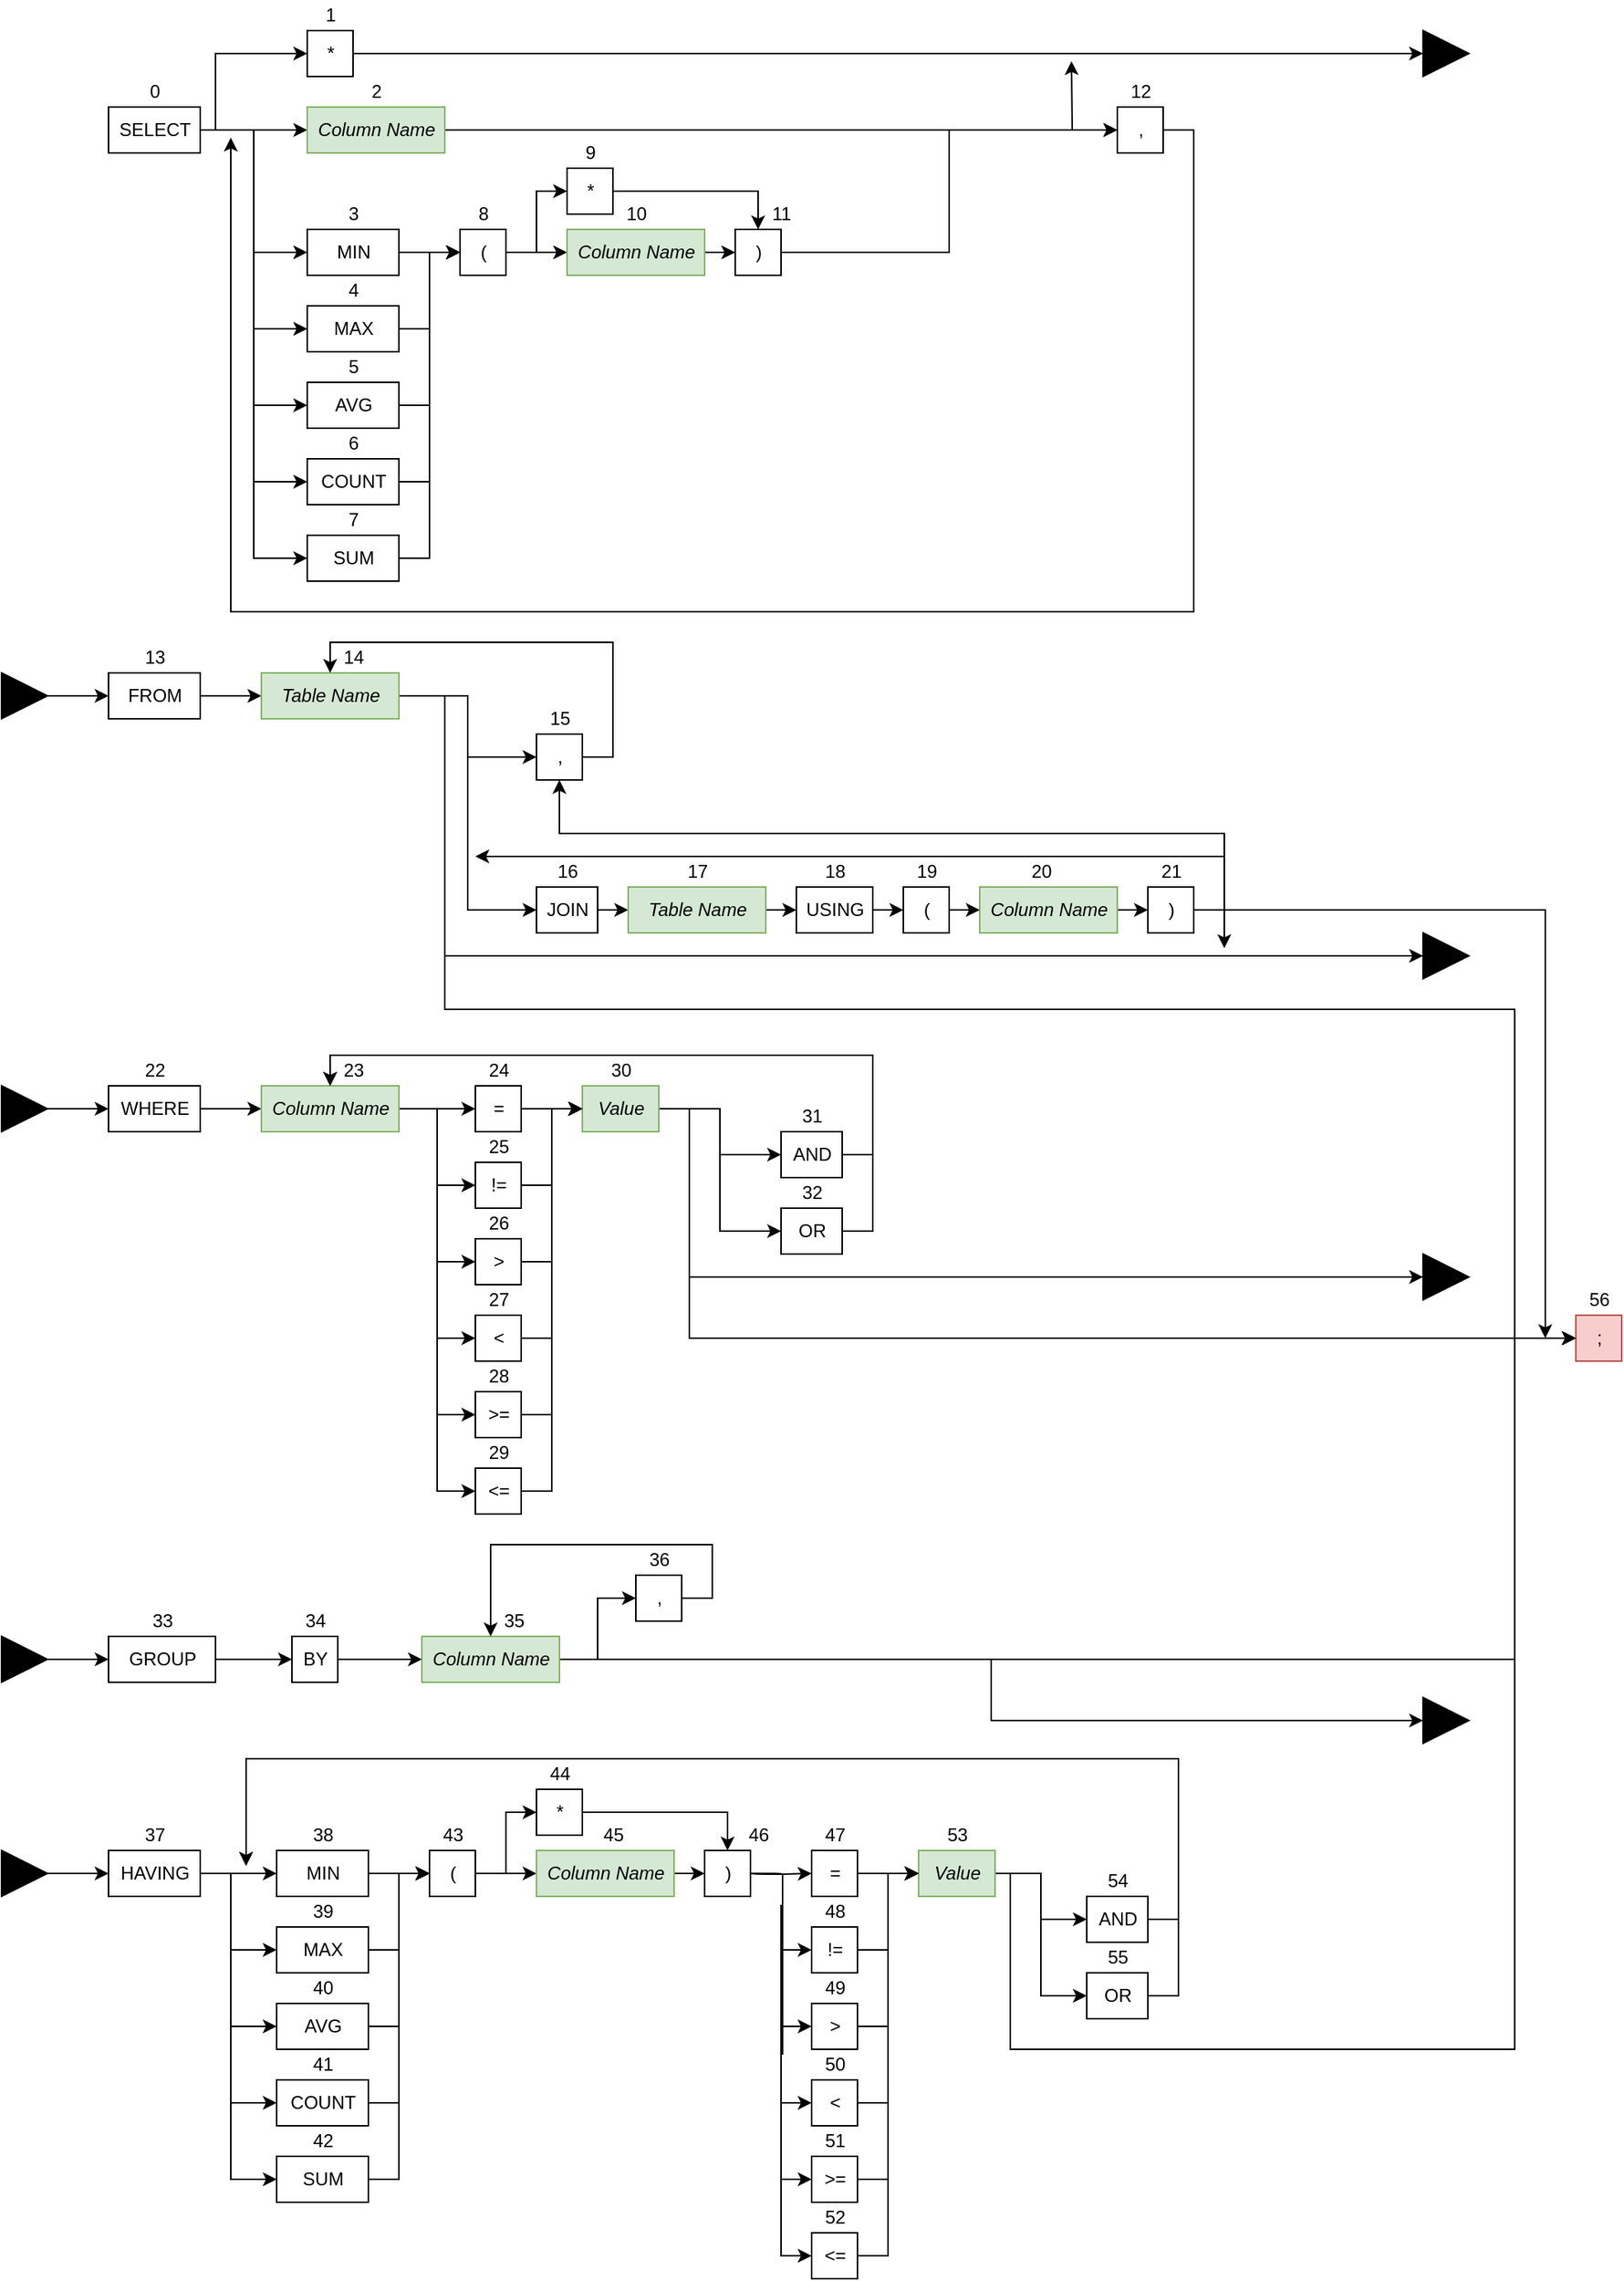 <mxfile version="13.5.1" type="device"><diagram id="hOX1sc8E9hgY-QJhAioe" name="Page-1"><mxGraphModel dx="1422" dy="804" grid="1" gridSize="10" guides="1" tooltips="1" connect="1" arrows="1" fold="1" page="1" pageScale="1" pageWidth="850" pageHeight="1100" math="0" shadow="0"><root><mxCell id="0"/><mxCell id="1" parent="0"/><mxCell id="JIPaXkm0s1hUizD31UQX-4" style="edgeStyle=orthogonalEdgeStyle;rounded=0;orthogonalLoop=1;jettySize=auto;html=1;exitX=1;exitY=0.5;exitDx=0;exitDy=0;entryX=0;entryY=0.5;entryDx=0;entryDy=0;" parent="1" source="FlV3ohwROZGaV1el_2HL-5" target="JIPaXkm0s1hUizD31UQX-1" edge="1"><mxGeometry relative="1" as="geometry"><Array as="points"><mxPoint x="150" y="95"/><mxPoint x="150" y="45"/></Array></mxGeometry></mxCell><mxCell id="JIPaXkm0s1hUizD31UQX-5" style="edgeStyle=orthogonalEdgeStyle;rounded=0;orthogonalLoop=1;jettySize=auto;html=1;exitX=1;exitY=0.5;exitDx=0;exitDy=0;entryX=0;entryY=0.5;entryDx=0;entryDy=0;" parent="1" source="FlV3ohwROZGaV1el_2HL-5" target="JIPaXkm0s1hUizD31UQX-3" edge="1"><mxGeometry relative="1" as="geometry"/></mxCell><mxCell id="JIPaXkm0s1hUizD31UQX-263" style="edgeStyle=orthogonalEdgeStyle;rounded=0;orthogonalLoop=1;jettySize=auto;html=1;exitX=1;exitY=0.5;exitDx=0;exitDy=0;entryX=0;entryY=0.5;entryDx=0;entryDy=0;" parent="1" source="FlV3ohwROZGaV1el_2HL-5" target="JIPaXkm0s1hUizD31UQX-7" edge="1"><mxGeometry relative="1" as="geometry"><Array as="points"><mxPoint x="175" y="95"/><mxPoint x="175" y="175"/></Array></mxGeometry></mxCell><mxCell id="JIPaXkm0s1hUizD31UQX-264" style="edgeStyle=orthogonalEdgeStyle;rounded=0;orthogonalLoop=1;jettySize=auto;html=1;exitX=1;exitY=0.5;exitDx=0;exitDy=0;entryX=0;entryY=0.5;entryDx=0;entryDy=0;" parent="1" source="FlV3ohwROZGaV1el_2HL-5" target="JIPaXkm0s1hUizD31UQX-8" edge="1"><mxGeometry relative="1" as="geometry"/></mxCell><mxCell id="JIPaXkm0s1hUizD31UQX-265" style="edgeStyle=orthogonalEdgeStyle;rounded=0;orthogonalLoop=1;jettySize=auto;html=1;exitX=1;exitY=0.5;exitDx=0;exitDy=0;entryX=0;entryY=0.5;entryDx=0;entryDy=0;" parent="1" source="FlV3ohwROZGaV1el_2HL-5" target="JIPaXkm0s1hUizD31UQX-9" edge="1"><mxGeometry relative="1" as="geometry"/></mxCell><mxCell id="JIPaXkm0s1hUizD31UQX-266" style="edgeStyle=orthogonalEdgeStyle;rounded=0;orthogonalLoop=1;jettySize=auto;html=1;exitX=1;exitY=0.5;exitDx=0;exitDy=0;entryX=0;entryY=0.5;entryDx=0;entryDy=0;" parent="1" source="FlV3ohwROZGaV1el_2HL-5" target="JIPaXkm0s1hUizD31UQX-10" edge="1"><mxGeometry relative="1" as="geometry"/></mxCell><mxCell id="JIPaXkm0s1hUizD31UQX-267" style="edgeStyle=orthogonalEdgeStyle;rounded=0;orthogonalLoop=1;jettySize=auto;html=1;exitX=1;exitY=0.5;exitDx=0;exitDy=0;entryX=0;entryY=0.5;entryDx=0;entryDy=0;" parent="1" source="FlV3ohwROZGaV1el_2HL-5" target="JIPaXkm0s1hUizD31UQX-11" edge="1"><mxGeometry relative="1" as="geometry"/></mxCell><mxCell id="FlV3ohwROZGaV1el_2HL-5" value="SELECT" style="html=1;" parent="1" vertex="1"><mxGeometry x="80" y="80" width="60" height="30" as="geometry"/></mxCell><mxCell id="JIPaXkm0s1hUizD31UQX-75" style="edgeStyle=orthogonalEdgeStyle;rounded=0;orthogonalLoop=1;jettySize=auto;html=1;exitX=1;exitY=0.5;exitDx=0;exitDy=0;entryX=0;entryY=0.5;entryDx=0;entryDy=0;" parent="1" source="FlV3ohwROZGaV1el_2HL-6" target="JIPaXkm0s1hUizD31UQX-56" edge="1"><mxGeometry relative="1" as="geometry"/></mxCell><mxCell id="FlV3ohwROZGaV1el_2HL-6" value="FROM" style="html=1;" parent="1" vertex="1"><mxGeometry x="80" y="450" width="60" height="30" as="geometry"/></mxCell><mxCell id="JIPaXkm0s1hUizD31UQX-124" style="edgeStyle=orthogonalEdgeStyle;rounded=0;orthogonalLoop=1;jettySize=auto;html=1;exitX=1;exitY=0.5;exitDx=0;exitDy=0;entryX=0;entryY=0.5;entryDx=0;entryDy=0;" parent="1" source="BFjcN4ViVCUGi0R5KFwr-1" target="JIPaXkm0s1hUizD31UQX-118" edge="1"><mxGeometry relative="1" as="geometry"/></mxCell><mxCell id="BFjcN4ViVCUGi0R5KFwr-1" value="WHERE" style="html=1;" parent="1" vertex="1"><mxGeometry x="80" y="720" width="60" height="30" as="geometry"/></mxCell><mxCell id="JIPaXkm0s1hUizD31UQX-86" style="edgeStyle=orthogonalEdgeStyle;rounded=0;orthogonalLoop=1;jettySize=auto;html=1;exitX=1;exitY=0.5;exitDx=0;exitDy=0;entryX=0;entryY=0.5;entryDx=0;entryDy=0;" parent="1" source="BFjcN4ViVCUGi0R5KFwr-2" target="zqS9E7TUG9r2TnFKANNE-1" edge="1"><mxGeometry relative="1" as="geometry"/></mxCell><mxCell id="BFjcN4ViVCUGi0R5KFwr-2" value="GROUP" style="html=1;" parent="1" vertex="1"><mxGeometry x="80" y="1080" width="70" height="30" as="geometry"/></mxCell><mxCell id="JIPaXkm0s1hUizD31UQX-117" style="edgeStyle=orthogonalEdgeStyle;rounded=0;orthogonalLoop=1;jettySize=auto;html=1;exitX=1;exitY=0.5;exitDx=0;exitDy=0;entryX=0;entryY=0.5;entryDx=0;entryDy=0;" parent="1" source="BFjcN4ViVCUGi0R5KFwr-3" target="JIPaXkm0s1hUizD31UQX-100" edge="1"><mxGeometry relative="1" as="geometry"><mxPoint x="190" y="1235" as="targetPoint"/></mxGeometry></mxCell><mxCell id="JIPaXkm0s1hUizD31UQX-268" style="edgeStyle=orthogonalEdgeStyle;rounded=0;orthogonalLoop=1;jettySize=auto;html=1;exitX=1;exitY=0.5;exitDx=0;exitDy=0;entryX=0;entryY=0.5;entryDx=0;entryDy=0;" parent="1" source="BFjcN4ViVCUGi0R5KFwr-3" target="JIPaXkm0s1hUizD31UQX-102" edge="1"><mxGeometry relative="1" as="geometry"><Array as="points"><mxPoint x="160" y="1235"/><mxPoint x="160" y="1285"/></Array></mxGeometry></mxCell><mxCell id="JIPaXkm0s1hUizD31UQX-269" style="edgeStyle=orthogonalEdgeStyle;rounded=0;orthogonalLoop=1;jettySize=auto;html=1;exitX=1;exitY=0.5;exitDx=0;exitDy=0;entryX=0;entryY=0.5;entryDx=0;entryDy=0;" parent="1" source="BFjcN4ViVCUGi0R5KFwr-3" target="JIPaXkm0s1hUizD31UQX-104" edge="1"><mxGeometry relative="1" as="geometry"><Array as="points"><mxPoint x="160" y="1235"/><mxPoint x="160" y="1335"/></Array></mxGeometry></mxCell><mxCell id="JIPaXkm0s1hUizD31UQX-270" style="edgeStyle=orthogonalEdgeStyle;rounded=0;orthogonalLoop=1;jettySize=auto;html=1;exitX=1;exitY=0.5;exitDx=0;exitDy=0;entryX=0;entryY=0.5;entryDx=0;entryDy=0;" parent="1" source="BFjcN4ViVCUGi0R5KFwr-3" target="JIPaXkm0s1hUizD31UQX-106" edge="1"><mxGeometry relative="1" as="geometry"><Array as="points"><mxPoint x="160" y="1235"/><mxPoint x="160" y="1385"/></Array></mxGeometry></mxCell><mxCell id="JIPaXkm0s1hUizD31UQX-271" style="edgeStyle=orthogonalEdgeStyle;rounded=0;orthogonalLoop=1;jettySize=auto;html=1;exitX=1;exitY=0.5;exitDx=0;exitDy=0;entryX=0;entryY=0.5;entryDx=0;entryDy=0;" parent="1" source="BFjcN4ViVCUGi0R5KFwr-3" target="JIPaXkm0s1hUizD31UQX-108" edge="1"><mxGeometry relative="1" as="geometry"><Array as="points"><mxPoint x="160" y="1235"/><mxPoint x="160" y="1435"/></Array></mxGeometry></mxCell><mxCell id="BFjcN4ViVCUGi0R5KFwr-3" value="HAVING" style="html=1;" parent="1" vertex="1"><mxGeometry x="80" y="1220" width="60" height="30" as="geometry"/></mxCell><mxCell id="JIPaXkm0s1hUizD31UQX-1" value="*" style="html=1;" parent="1" vertex="1"><mxGeometry x="210" y="30" width="30" height="30" as="geometry"/></mxCell><mxCell id="JIPaXkm0s1hUizD31UQX-49" style="edgeStyle=orthogonalEdgeStyle;rounded=0;orthogonalLoop=1;jettySize=auto;html=1;exitX=1;exitY=0.5;exitDx=0;exitDy=0;entryX=0;entryY=0.5;entryDx=0;entryDy=0;" parent="1" source="JIPaXkm0s1hUizD31UQX-3" target="JIPaXkm0s1hUizD31UQX-45" edge="1"><mxGeometry relative="1" as="geometry"/></mxCell><mxCell id="JIPaXkm0s1hUizD31UQX-53" style="edgeStyle=orthogonalEdgeStyle;rounded=0;orthogonalLoop=1;jettySize=auto;html=1;exitX=1;exitY=0.5;exitDx=0;exitDy=0;" parent="1" source="JIPaXkm0s1hUizD31UQX-3" edge="1"><mxGeometry relative="1" as="geometry"><mxPoint x="710" y="50" as="targetPoint"/></mxGeometry></mxCell><mxCell id="JIPaXkm0s1hUizD31UQX-3" value="&lt;i&gt;Column Name&lt;/i&gt;" style="html=1;fillColor=#d5e8d4;strokeColor=#82b366;" parent="1" vertex="1"><mxGeometry x="210" y="80" width="90" height="30" as="geometry"/></mxCell><mxCell id="JIPaXkm0s1hUizD31UQX-32" style="edgeStyle=orthogonalEdgeStyle;rounded=0;orthogonalLoop=1;jettySize=auto;html=1;exitX=1;exitY=0.5;exitDx=0;exitDy=0;entryX=0;entryY=0.5;entryDx=0;entryDy=0;" parent="1" source="JIPaXkm0s1hUizD31UQX-7" target="JIPaXkm0s1hUizD31UQX-29" edge="1"><mxGeometry relative="1" as="geometry"/></mxCell><mxCell id="JIPaXkm0s1hUizD31UQX-7" value="MIN" style="html=1;" parent="1" vertex="1"><mxGeometry x="210" y="160" width="60" height="30" as="geometry"/></mxCell><mxCell id="JIPaXkm0s1hUizD31UQX-34" style="edgeStyle=orthogonalEdgeStyle;rounded=0;orthogonalLoop=1;jettySize=auto;html=1;exitX=1;exitY=0.5;exitDx=0;exitDy=0;entryX=0;entryY=0.5;entryDx=0;entryDy=0;" parent="1" source="JIPaXkm0s1hUizD31UQX-8" target="JIPaXkm0s1hUizD31UQX-29" edge="1"><mxGeometry relative="1" as="geometry"/></mxCell><mxCell id="JIPaXkm0s1hUizD31UQX-8" value="MAX" style="html=1;" parent="1" vertex="1"><mxGeometry x="210" y="210" width="60" height="30" as="geometry"/></mxCell><mxCell id="JIPaXkm0s1hUizD31UQX-35" style="edgeStyle=orthogonalEdgeStyle;rounded=0;orthogonalLoop=1;jettySize=auto;html=1;exitX=1;exitY=0.5;exitDx=0;exitDy=0;entryX=0;entryY=0.5;entryDx=0;entryDy=0;" parent="1" source="JIPaXkm0s1hUizD31UQX-9" target="JIPaXkm0s1hUizD31UQX-29" edge="1"><mxGeometry relative="1" as="geometry"/></mxCell><mxCell id="JIPaXkm0s1hUizD31UQX-9" value="AVG" style="html=1;" parent="1" vertex="1"><mxGeometry x="210" y="260" width="60" height="30" as="geometry"/></mxCell><mxCell id="JIPaXkm0s1hUizD31UQX-36" style="edgeStyle=orthogonalEdgeStyle;rounded=0;orthogonalLoop=1;jettySize=auto;html=1;exitX=1;exitY=0.5;exitDx=0;exitDy=0;entryX=0;entryY=0.5;entryDx=0;entryDy=0;" parent="1" source="JIPaXkm0s1hUizD31UQX-10" target="JIPaXkm0s1hUizD31UQX-29" edge="1"><mxGeometry relative="1" as="geometry"/></mxCell><mxCell id="JIPaXkm0s1hUizD31UQX-10" value="COUNT" style="html=1;" parent="1" vertex="1"><mxGeometry x="210" y="310" width="60" height="30" as="geometry"/></mxCell><mxCell id="JIPaXkm0s1hUizD31UQX-37" style="edgeStyle=orthogonalEdgeStyle;rounded=0;orthogonalLoop=1;jettySize=auto;html=1;exitX=1;exitY=0.5;exitDx=0;exitDy=0;entryX=0;entryY=0.5;entryDx=0;entryDy=0;" parent="1" source="JIPaXkm0s1hUizD31UQX-11" target="JIPaXkm0s1hUizD31UQX-29" edge="1"><mxGeometry relative="1" as="geometry"/></mxCell><mxCell id="JIPaXkm0s1hUizD31UQX-11" value="SUM" style="html=1;" parent="1" vertex="1"><mxGeometry x="210" y="360" width="60" height="30" as="geometry"/></mxCell><mxCell id="JIPaXkm0s1hUizD31UQX-38" style="edgeStyle=orthogonalEdgeStyle;rounded=0;orthogonalLoop=1;jettySize=auto;html=1;exitX=1;exitY=0.5;exitDx=0;exitDy=0;entryX=0;entryY=0.5;entryDx=0;entryDy=0;" parent="1" source="JIPaXkm0s1hUizD31UQX-29" target="JIPaXkm0s1hUizD31UQX-31" edge="1"><mxGeometry relative="1" as="geometry"/></mxCell><mxCell id="JIPaXkm0s1hUizD31UQX-47" style="edgeStyle=orthogonalEdgeStyle;rounded=0;orthogonalLoop=1;jettySize=auto;html=1;exitX=1;exitY=0.5;exitDx=0;exitDy=0;entryX=0;entryY=0.5;entryDx=0;entryDy=0;" parent="1" source="JIPaXkm0s1hUizD31UQX-29" target="JIPaXkm0s1hUizD31UQX-46" edge="1"><mxGeometry relative="1" as="geometry"/></mxCell><mxCell id="JIPaXkm0s1hUizD31UQX-29" value="(" style="html=1;" parent="1" vertex="1"><mxGeometry x="310" y="160" width="30" height="30" as="geometry"/></mxCell><mxCell id="JIPaXkm0s1hUizD31UQX-50" style="edgeStyle=orthogonalEdgeStyle;rounded=0;orthogonalLoop=1;jettySize=auto;html=1;exitX=1;exitY=0.5;exitDx=0;exitDy=0;entryX=0;entryY=0.5;entryDx=0;entryDy=0;" parent="1" source="JIPaXkm0s1hUizD31UQX-30" target="JIPaXkm0s1hUizD31UQX-45" edge="1"><mxGeometry relative="1" as="geometry"/></mxCell><mxCell id="JIPaXkm0s1hUizD31UQX-30" value=")" style="html=1;" parent="1" vertex="1"><mxGeometry x="490" y="160" width="30" height="30" as="geometry"/></mxCell><mxCell id="JIPaXkm0s1hUizD31UQX-39" style="edgeStyle=orthogonalEdgeStyle;rounded=0;orthogonalLoop=1;jettySize=auto;html=1;exitX=1;exitY=0.5;exitDx=0;exitDy=0;entryX=0;entryY=0.5;entryDx=0;entryDy=0;" parent="1" source="JIPaXkm0s1hUizD31UQX-31" target="JIPaXkm0s1hUizD31UQX-30" edge="1"><mxGeometry relative="1" as="geometry"/></mxCell><mxCell id="JIPaXkm0s1hUizD31UQX-31" value="&lt;i&gt;Column Name&lt;/i&gt;" style="html=1;fillColor=#d5e8d4;strokeColor=#82b366;" parent="1" vertex="1"><mxGeometry x="380" y="160" width="90" height="30" as="geometry"/></mxCell><mxCell id="JIPaXkm0s1hUizD31UQX-54" style="edgeStyle=orthogonalEdgeStyle;rounded=0;orthogonalLoop=1;jettySize=auto;html=1;exitX=1;exitY=0.5;exitDx=0;exitDy=0;" parent="1" source="JIPaXkm0s1hUizD31UQX-45" edge="1"><mxGeometry relative="1" as="geometry"><mxPoint x="160" y="100" as="targetPoint"/><Array as="points"><mxPoint x="790" y="95"/><mxPoint x="790" y="410"/><mxPoint x="160" y="410"/></Array></mxGeometry></mxCell><mxCell id="JIPaXkm0s1hUizD31UQX-45" value="," style="html=1;" parent="1" vertex="1"><mxGeometry x="740" y="80" width="30" height="30" as="geometry"/></mxCell><mxCell id="JIPaXkm0s1hUizD31UQX-48" style="edgeStyle=orthogonalEdgeStyle;rounded=0;orthogonalLoop=1;jettySize=auto;html=1;exitX=1;exitY=0.5;exitDx=0;exitDy=0;entryX=0.5;entryY=0;entryDx=0;entryDy=0;" parent="1" source="JIPaXkm0s1hUizD31UQX-46" target="JIPaXkm0s1hUizD31UQX-30" edge="1"><mxGeometry relative="1" as="geometry"/></mxCell><mxCell id="JIPaXkm0s1hUizD31UQX-46" value="*" style="html=1;" parent="1" vertex="1"><mxGeometry x="380" y="120" width="30" height="30" as="geometry"/></mxCell><mxCell id="JIPaXkm0s1hUizD31UQX-67" style="edgeStyle=orthogonalEdgeStyle;rounded=0;orthogonalLoop=1;jettySize=auto;html=1;exitX=1;exitY=0.5;exitDx=0;exitDy=0;entryX=0;entryY=0.5;entryDx=0;entryDy=0;" parent="1" source="JIPaXkm0s1hUizD31UQX-56" target="JIPaXkm0s1hUizD31UQX-57" edge="1"><mxGeometry relative="1" as="geometry"/></mxCell><mxCell id="JIPaXkm0s1hUizD31UQX-68" style="edgeStyle=orthogonalEdgeStyle;rounded=0;orthogonalLoop=1;jettySize=auto;html=1;exitX=1;exitY=0.5;exitDx=0;exitDy=0;entryX=0;entryY=0.5;entryDx=0;entryDy=0;" parent="1" source="JIPaXkm0s1hUizD31UQX-56" target="JIPaXkm0s1hUizD31UQX-58" edge="1"><mxGeometry relative="1" as="geometry"/></mxCell><mxCell id="JIPaXkm0s1hUizD31UQX-81" style="edgeStyle=orthogonalEdgeStyle;rounded=0;orthogonalLoop=1;jettySize=auto;html=1;exitX=1;exitY=0.5;exitDx=0;exitDy=0;entryX=0;entryY=0.5;entryDx=0;entryDy=0;" parent="1" source="JIPaXkm0s1hUizD31UQX-56" target="JIPaXkm0s1hUizD31UQX-60" edge="1"><mxGeometry relative="1" as="geometry"><mxPoint x="1300" y="960" as="targetPoint"/><Array as="points"><mxPoint x="300" y="465"/><mxPoint x="300" y="670"/><mxPoint x="1000" y="670"/><mxPoint x="1000" y="885"/></Array></mxGeometry></mxCell><mxCell id="JIPaXkm0s1hUizD31UQX-193" style="edgeStyle=orthogonalEdgeStyle;rounded=0;orthogonalLoop=1;jettySize=auto;html=1;exitX=1;exitY=0.5;exitDx=0;exitDy=0;entryX=0;entryY=0.5;entryDx=0;entryDy=0;" parent="1" source="JIPaXkm0s1hUizD31UQX-56" target="JIPaXkm0s1hUizD31UQX-189" edge="1"><mxGeometry relative="1" as="geometry"><Array as="points"><mxPoint x="300" y="465"/><mxPoint x="300" y="635"/></Array></mxGeometry></mxCell><mxCell id="JIPaXkm0s1hUizD31UQX-56" value="&lt;i&gt;Table Name&lt;/i&gt;" style="html=1;fillColor=#d5e8d4;strokeColor=#82b366;" parent="1" vertex="1"><mxGeometry x="180" y="450" width="90" height="30" as="geometry"/></mxCell><mxCell id="JIPaXkm0s1hUizD31UQX-70" style="edgeStyle=orthogonalEdgeStyle;rounded=0;orthogonalLoop=1;jettySize=auto;html=1;exitX=1;exitY=0.5;exitDx=0;exitDy=0;entryX=0;entryY=0.5;entryDx=0;entryDy=0;" parent="1" source="JIPaXkm0s1hUizD31UQX-57" target="JIPaXkm0s1hUizD31UQX-78" edge="1"><mxGeometry relative="1" as="geometry"/></mxCell><mxCell id="JIPaXkm0s1hUizD31UQX-57" value="JOIN" style="html=1;" parent="1" vertex="1"><mxGeometry x="360" y="590" width="40" height="30" as="geometry"/></mxCell><mxCell id="JIPaXkm0s1hUizD31UQX-58" value="," style="html=1;" parent="1" vertex="1"><mxGeometry x="360" y="490" width="30" height="30" as="geometry"/></mxCell><mxCell id="JIPaXkm0s1hUizD31UQX-60" value=";" style="html=1;fillColor=#f8cecc;strokeColor=#b85450;" parent="1" vertex="1"><mxGeometry x="1040" y="870" width="30" height="30" as="geometry"/></mxCell><mxCell id="JIPaXkm0s1hUizD31UQX-71" style="edgeStyle=orthogonalEdgeStyle;rounded=0;orthogonalLoop=1;jettySize=auto;html=1;exitX=1;exitY=0.5;exitDx=0;exitDy=0;entryX=0;entryY=0.5;entryDx=0;entryDy=0;" parent="1" source="JIPaXkm0s1hUizD31UQX-61" target="JIPaXkm0s1hUizD31UQX-64" edge="1"><mxGeometry relative="1" as="geometry"/></mxCell><mxCell id="JIPaXkm0s1hUizD31UQX-61" value="USING" style="html=1;" parent="1" vertex="1"><mxGeometry x="530" y="590" width="50" height="30" as="geometry"/></mxCell><mxCell id="JIPaXkm0s1hUizD31UQX-74" style="edgeStyle=orthogonalEdgeStyle;rounded=0;orthogonalLoop=1;jettySize=auto;html=1;exitX=1;exitY=0.5;exitDx=0;exitDy=0;entryX=0;entryY=0.5;entryDx=0;entryDy=0;" parent="1" source="JIPaXkm0s1hUizD31UQX-63" target="JIPaXkm0s1hUizD31UQX-65" edge="1"><mxGeometry relative="1" as="geometry"/></mxCell><mxCell id="JIPaXkm0s1hUizD31UQX-63" value="&lt;i&gt;Column Name&lt;/i&gt;" style="html=1;fillColor=#d5e8d4;strokeColor=#82b366;" parent="1" vertex="1"><mxGeometry x="650" y="590" width="90" height="30" as="geometry"/></mxCell><mxCell id="JIPaXkm0s1hUizD31UQX-72" style="edgeStyle=orthogonalEdgeStyle;rounded=0;orthogonalLoop=1;jettySize=auto;html=1;exitX=1;exitY=0.5;exitDx=0;exitDy=0;entryX=0;entryY=0.5;entryDx=0;entryDy=0;" parent="1" source="JIPaXkm0s1hUizD31UQX-64" target="JIPaXkm0s1hUizD31UQX-63" edge="1"><mxGeometry relative="1" as="geometry"/></mxCell><mxCell id="JIPaXkm0s1hUizD31UQX-64" value="(" style="html=1;" parent="1" vertex="1"><mxGeometry x="600" y="590" width="30" height="30" as="geometry"/></mxCell><mxCell id="JIPaXkm0s1hUizD31UQX-77" style="edgeStyle=orthogonalEdgeStyle;rounded=0;orthogonalLoop=1;jettySize=auto;html=1;exitX=1;exitY=0.5;exitDx=0;exitDy=0;entryX=0.5;entryY=1;entryDx=0;entryDy=0;" parent="1" source="JIPaXkm0s1hUizD31UQX-65" target="JIPaXkm0s1hUizD31UQX-58" edge="1"><mxGeometry relative="1" as="geometry"/></mxCell><mxCell id="JIPaXkm0s1hUizD31UQX-80" style="edgeStyle=orthogonalEdgeStyle;rounded=0;orthogonalLoop=1;jettySize=auto;html=1;exitX=1;exitY=0.5;exitDx=0;exitDy=0;" parent="1" source="JIPaXkm0s1hUizD31UQX-65" edge="1"><mxGeometry relative="1" as="geometry"><mxPoint x="320" y="570" as="targetPoint"/><Array as="points"><mxPoint x="810" y="605"/><mxPoint x="810" y="570"/><mxPoint x="330" y="570"/></Array></mxGeometry></mxCell><mxCell id="-EQBdgk9i_cQLLRjGEEi-1" style="edgeStyle=orthogonalEdgeStyle;rounded=0;orthogonalLoop=1;jettySize=auto;html=1;exitX=1;exitY=0.5;exitDx=0;exitDy=0;" edge="1" parent="1" source="JIPaXkm0s1hUizD31UQX-65"><mxGeometry relative="1" as="geometry"><mxPoint x="1020" y="885" as="targetPoint"/><Array as="points"><mxPoint x="1020" y="605"/><mxPoint x="1020" y="885"/></Array></mxGeometry></mxCell><mxCell id="-EQBdgk9i_cQLLRjGEEi-2" style="edgeStyle=orthogonalEdgeStyle;rounded=0;orthogonalLoop=1;jettySize=auto;html=1;exitX=1;exitY=0.5;exitDx=0;exitDy=0;" edge="1" parent="1" source="JIPaXkm0s1hUizD31UQX-65"><mxGeometry relative="1" as="geometry"><mxPoint x="810" y="630" as="targetPoint"/></mxGeometry></mxCell><mxCell id="JIPaXkm0s1hUizD31UQX-65" value=")" style="html=1;" parent="1" vertex="1"><mxGeometry x="760" y="590" width="30" height="30" as="geometry"/></mxCell><mxCell id="JIPaXkm0s1hUizD31UQX-79" style="edgeStyle=orthogonalEdgeStyle;rounded=0;orthogonalLoop=1;jettySize=auto;html=1;exitX=1;exitY=0.5;exitDx=0;exitDy=0;entryX=0;entryY=0.5;entryDx=0;entryDy=0;" parent="1" source="JIPaXkm0s1hUizD31UQX-78" target="JIPaXkm0s1hUizD31UQX-61" edge="1"><mxGeometry relative="1" as="geometry"/></mxCell><mxCell id="JIPaXkm0s1hUizD31UQX-78" value="&lt;i&gt;Table Name&lt;/i&gt;" style="html=1;fillColor=#d5e8d4;strokeColor=#82b366;" parent="1" vertex="1"><mxGeometry x="420" y="590" width="90" height="30" as="geometry"/></mxCell><mxCell id="JIPaXkm0s1hUizD31UQX-87" style="edgeStyle=orthogonalEdgeStyle;rounded=0;orthogonalLoop=1;jettySize=auto;html=1;exitX=1;exitY=0.5;exitDx=0;exitDy=0;entryX=0;entryY=0.5;entryDx=0;entryDy=0;" parent="1" source="JIPaXkm0s1hUizD31UQX-84" target="JIPaXkm0s1hUizD31UQX-85" edge="1"><mxGeometry relative="1" as="geometry"/></mxCell><mxCell id="JIPaXkm0s1hUizD31UQX-88" style="edgeStyle=orthogonalEdgeStyle;rounded=0;orthogonalLoop=1;jettySize=auto;html=1;exitX=1;exitY=0.5;exitDx=0;exitDy=0;entryX=0;entryY=0.5;entryDx=0;entryDy=0;" parent="1" source="JIPaXkm0s1hUizD31UQX-84" target="JIPaXkm0s1hUizD31UQX-60" edge="1"><mxGeometry relative="1" as="geometry"><mxPoint x="1310" y="900" as="targetPoint"/><Array as="points"><mxPoint x="1000" y="1095"/><mxPoint x="1000" y="885"/></Array></mxGeometry></mxCell><mxCell id="JIPaXkm0s1hUizD31UQX-275" style="edgeStyle=orthogonalEdgeStyle;rounded=0;orthogonalLoop=1;jettySize=auto;html=1;exitX=1;exitY=0.5;exitDx=0;exitDy=0;entryX=0;entryY=0.5;entryDx=0;entryDy=0;" parent="1" source="JIPaXkm0s1hUizD31UQX-84" target="JIPaXkm0s1hUizD31UQX-191" edge="1"><mxGeometry relative="1" as="geometry"/></mxCell><mxCell id="JIPaXkm0s1hUizD31UQX-84" value="&lt;i&gt;Column Name&lt;/i&gt;" style="html=1;fillColor=#d5e8d4;strokeColor=#82b366;" parent="1" vertex="1"><mxGeometry x="285" y="1080" width="90" height="30" as="geometry"/></mxCell><mxCell id="JIPaXkm0s1hUizD31UQX-89" style="edgeStyle=orthogonalEdgeStyle;rounded=0;orthogonalLoop=1;jettySize=auto;html=1;exitX=1;exitY=0.5;exitDx=0;exitDy=0;entryX=0.5;entryY=0;entryDx=0;entryDy=0;" parent="1" source="JIPaXkm0s1hUizD31UQX-85" target="JIPaXkm0s1hUizD31UQX-84" edge="1"><mxGeometry relative="1" as="geometry"><Array as="points"><mxPoint x="475" y="1055"/><mxPoint x="475" y="1020"/><mxPoint x="330" y="1020"/></Array></mxGeometry></mxCell><mxCell id="JIPaXkm0s1hUizD31UQX-85" value="," style="html=1;" parent="1" vertex="1"><mxGeometry x="425" y="1040" width="30" height="30" as="geometry"/></mxCell><mxCell id="JIPaXkm0s1hUizD31UQX-99" style="edgeStyle=orthogonalEdgeStyle;rounded=0;orthogonalLoop=1;jettySize=auto;html=1;exitX=1;exitY=0.5;exitDx=0;exitDy=0;entryX=0;entryY=0.5;entryDx=0;entryDy=0;" parent="1" source="JIPaXkm0s1hUizD31UQX-100" target="JIPaXkm0s1hUizD31UQX-111" edge="1"><mxGeometry relative="1" as="geometry"/></mxCell><mxCell id="JIPaXkm0s1hUizD31UQX-100" value="MIN" style="html=1;" parent="1" vertex="1"><mxGeometry x="190" y="1220" width="60" height="30" as="geometry"/></mxCell><mxCell id="JIPaXkm0s1hUizD31UQX-101" style="edgeStyle=orthogonalEdgeStyle;rounded=0;orthogonalLoop=1;jettySize=auto;html=1;exitX=1;exitY=0.5;exitDx=0;exitDy=0;entryX=0;entryY=0.5;entryDx=0;entryDy=0;" parent="1" source="JIPaXkm0s1hUizD31UQX-102" target="JIPaXkm0s1hUizD31UQX-111" edge="1"><mxGeometry relative="1" as="geometry"/></mxCell><mxCell id="JIPaXkm0s1hUizD31UQX-102" value="MAX" style="html=1;" parent="1" vertex="1"><mxGeometry x="190" y="1270" width="60" height="30" as="geometry"/></mxCell><mxCell id="JIPaXkm0s1hUizD31UQX-103" style="edgeStyle=orthogonalEdgeStyle;rounded=0;orthogonalLoop=1;jettySize=auto;html=1;exitX=1;exitY=0.5;exitDx=0;exitDy=0;entryX=0;entryY=0.5;entryDx=0;entryDy=0;" parent="1" source="JIPaXkm0s1hUizD31UQX-104" target="JIPaXkm0s1hUizD31UQX-111" edge="1"><mxGeometry relative="1" as="geometry"/></mxCell><mxCell id="JIPaXkm0s1hUizD31UQX-104" value="AVG" style="html=1;" parent="1" vertex="1"><mxGeometry x="190" y="1320" width="60" height="30" as="geometry"/></mxCell><mxCell id="JIPaXkm0s1hUizD31UQX-105" style="edgeStyle=orthogonalEdgeStyle;rounded=0;orthogonalLoop=1;jettySize=auto;html=1;exitX=1;exitY=0.5;exitDx=0;exitDy=0;entryX=0;entryY=0.5;entryDx=0;entryDy=0;" parent="1" source="JIPaXkm0s1hUizD31UQX-106" target="JIPaXkm0s1hUizD31UQX-111" edge="1"><mxGeometry relative="1" as="geometry"/></mxCell><mxCell id="JIPaXkm0s1hUizD31UQX-106" value="COUNT" style="html=1;" parent="1" vertex="1"><mxGeometry x="190" y="1370" width="60" height="30" as="geometry"/></mxCell><mxCell id="JIPaXkm0s1hUizD31UQX-107" style="edgeStyle=orthogonalEdgeStyle;rounded=0;orthogonalLoop=1;jettySize=auto;html=1;exitX=1;exitY=0.5;exitDx=0;exitDy=0;entryX=0;entryY=0.5;entryDx=0;entryDy=0;" parent="1" source="JIPaXkm0s1hUizD31UQX-108" target="JIPaXkm0s1hUizD31UQX-111" edge="1"><mxGeometry relative="1" as="geometry"/></mxCell><mxCell id="JIPaXkm0s1hUizD31UQX-108" value="SUM" style="html=1;" parent="1" vertex="1"><mxGeometry x="190" y="1420" width="60" height="30" as="geometry"/></mxCell><mxCell id="JIPaXkm0s1hUizD31UQX-109" style="edgeStyle=orthogonalEdgeStyle;rounded=0;orthogonalLoop=1;jettySize=auto;html=1;exitX=1;exitY=0.5;exitDx=0;exitDy=0;entryX=0;entryY=0.5;entryDx=0;entryDy=0;" parent="1" source="JIPaXkm0s1hUizD31UQX-111" target="JIPaXkm0s1hUizD31UQX-114" edge="1"><mxGeometry relative="1" as="geometry"/></mxCell><mxCell id="JIPaXkm0s1hUizD31UQX-110" style="edgeStyle=orthogonalEdgeStyle;rounded=0;orthogonalLoop=1;jettySize=auto;html=1;exitX=1;exitY=0.5;exitDx=0;exitDy=0;entryX=0;entryY=0.5;entryDx=0;entryDy=0;" parent="1" source="JIPaXkm0s1hUizD31UQX-111" target="JIPaXkm0s1hUizD31UQX-116" edge="1"><mxGeometry relative="1" as="geometry"/></mxCell><mxCell id="JIPaXkm0s1hUizD31UQX-111" value="(" style="html=1;" parent="1" vertex="1"><mxGeometry x="290" y="1220" width="30" height="30" as="geometry"/></mxCell><mxCell id="JIPaXkm0s1hUizD31UQX-112" value=")" style="html=1;" parent="1" vertex="1"><mxGeometry x="470" y="1220" width="30" height="30" as="geometry"/></mxCell><mxCell id="JIPaXkm0s1hUizD31UQX-113" style="edgeStyle=orthogonalEdgeStyle;rounded=0;orthogonalLoop=1;jettySize=auto;html=1;exitX=1;exitY=0.5;exitDx=0;exitDy=0;entryX=0;entryY=0.5;entryDx=0;entryDy=0;" parent="1" source="JIPaXkm0s1hUizD31UQX-114" target="JIPaXkm0s1hUizD31UQX-112" edge="1"><mxGeometry relative="1" as="geometry"/></mxCell><mxCell id="JIPaXkm0s1hUizD31UQX-114" value="&lt;i&gt;Column Name&lt;/i&gt;" style="html=1;fillColor=#d5e8d4;strokeColor=#82b366;" parent="1" vertex="1"><mxGeometry x="360" y="1220" width="90" height="30" as="geometry"/></mxCell><mxCell id="JIPaXkm0s1hUizD31UQX-115" style="edgeStyle=orthogonalEdgeStyle;rounded=0;orthogonalLoop=1;jettySize=auto;html=1;exitX=1;exitY=0.5;exitDx=0;exitDy=0;entryX=0.5;entryY=0;entryDx=0;entryDy=0;" parent="1" source="JIPaXkm0s1hUizD31UQX-116" target="JIPaXkm0s1hUizD31UQX-112" edge="1"><mxGeometry relative="1" as="geometry"/></mxCell><mxCell id="JIPaXkm0s1hUizD31UQX-116" value="*" style="html=1;" parent="1" vertex="1"><mxGeometry x="360" y="1180" width="30" height="30" as="geometry"/></mxCell><mxCell id="JIPaXkm0s1hUizD31UQX-125" style="edgeStyle=orthogonalEdgeStyle;rounded=0;orthogonalLoop=1;jettySize=auto;html=1;exitX=1;exitY=0.5;exitDx=0;exitDy=0;entryX=0;entryY=0.5;entryDx=0;entryDy=0;" parent="1" source="JIPaXkm0s1hUizD31UQX-118" target="JIPaXkm0s1hUizD31UQX-119" edge="1"><mxGeometry relative="1" as="geometry"/></mxCell><mxCell id="JIPaXkm0s1hUizD31UQX-135" style="edgeStyle=orthogonalEdgeStyle;rounded=0;orthogonalLoop=1;jettySize=auto;html=1;exitX=1;exitY=0.5;exitDx=0;exitDy=0;entryX=0;entryY=0.5;entryDx=0;entryDy=0;" parent="1" source="JIPaXkm0s1hUizD31UQX-118" target="JIPaXkm0s1hUizD31UQX-129" edge="1"><mxGeometry relative="1" as="geometry"/></mxCell><mxCell id="JIPaXkm0s1hUizD31UQX-136" style="edgeStyle=orthogonalEdgeStyle;rounded=0;orthogonalLoop=1;jettySize=auto;html=1;exitX=1;exitY=0.5;exitDx=0;exitDy=0;entryX=0;entryY=0.5;entryDx=0;entryDy=0;" parent="1" source="JIPaXkm0s1hUizD31UQX-118" target="JIPaXkm0s1hUizD31UQX-130" edge="1"><mxGeometry relative="1" as="geometry"/></mxCell><mxCell id="JIPaXkm0s1hUizD31UQX-137" style="edgeStyle=orthogonalEdgeStyle;rounded=0;orthogonalLoop=1;jettySize=auto;html=1;exitX=1;exitY=0.5;exitDx=0;exitDy=0;entryX=0;entryY=0.5;entryDx=0;entryDy=0;" parent="1" source="JIPaXkm0s1hUizD31UQX-118" target="JIPaXkm0s1hUizD31UQX-134" edge="1"><mxGeometry relative="1" as="geometry"/></mxCell><mxCell id="JIPaXkm0s1hUizD31UQX-138" style="edgeStyle=orthogonalEdgeStyle;rounded=0;orthogonalLoop=1;jettySize=auto;html=1;exitX=1;exitY=0.5;exitDx=0;exitDy=0;entryX=0;entryY=0.5;entryDx=0;entryDy=0;" parent="1" source="JIPaXkm0s1hUizD31UQX-118" target="JIPaXkm0s1hUizD31UQX-131" edge="1"><mxGeometry relative="1" as="geometry"/></mxCell><mxCell id="JIPaXkm0s1hUizD31UQX-139" style="edgeStyle=orthogonalEdgeStyle;rounded=0;orthogonalLoop=1;jettySize=auto;html=1;exitX=1;exitY=0.5;exitDx=0;exitDy=0;entryX=0;entryY=0.5;entryDx=0;entryDy=0;" parent="1" source="JIPaXkm0s1hUizD31UQX-118" target="JIPaXkm0s1hUizD31UQX-133" edge="1"><mxGeometry relative="1" as="geometry"/></mxCell><mxCell id="JIPaXkm0s1hUizD31UQX-118" value="&lt;i&gt;Column Name&lt;/i&gt;" style="html=1;fillColor=#d5e8d4;strokeColor=#82b366;" parent="1" vertex="1"><mxGeometry x="180" y="720" width="90" height="30" as="geometry"/></mxCell><mxCell id="JIPaXkm0s1hUizD31UQX-126" style="edgeStyle=orthogonalEdgeStyle;rounded=0;orthogonalLoop=1;jettySize=auto;html=1;exitX=1;exitY=0.5;exitDx=0;exitDy=0;" parent="1" source="JIPaXkm0s1hUizD31UQX-119" target="JIPaXkm0s1hUizD31UQX-121" edge="1"><mxGeometry relative="1" as="geometry"/></mxCell><mxCell id="JIPaXkm0s1hUizD31UQX-119" value="=" style="html=1;" parent="1" vertex="1"><mxGeometry x="320" y="720" width="30" height="30" as="geometry"/></mxCell><mxCell id="JIPaXkm0s1hUizD31UQX-127" style="edgeStyle=orthogonalEdgeStyle;rounded=0;orthogonalLoop=1;jettySize=auto;html=1;exitX=1;exitY=0.5;exitDx=0;exitDy=0;entryX=0;entryY=0.5;entryDx=0;entryDy=0;" parent="1" source="JIPaXkm0s1hUizD31UQX-121" target="JIPaXkm0s1hUizD31UQX-122" edge="1"><mxGeometry relative="1" as="geometry"/></mxCell><mxCell id="JIPaXkm0s1hUizD31UQX-128" style="edgeStyle=orthogonalEdgeStyle;rounded=0;orthogonalLoop=1;jettySize=auto;html=1;exitX=1;exitY=0.5;exitDx=0;exitDy=0;entryX=0;entryY=0.5;entryDx=0;entryDy=0;" parent="1" source="JIPaXkm0s1hUizD31UQX-121" target="JIPaXkm0s1hUizD31UQX-123" edge="1"><mxGeometry relative="1" as="geometry"/></mxCell><mxCell id="JIPaXkm0s1hUizD31UQX-147" style="edgeStyle=orthogonalEdgeStyle;rounded=0;orthogonalLoop=1;jettySize=auto;html=1;exitX=1;exitY=0.5;exitDx=0;exitDy=0;entryX=0;entryY=0.5;entryDx=0;entryDy=0;" parent="1" source="JIPaXkm0s1hUizD31UQX-121" target="JIPaXkm0s1hUizD31UQX-60" edge="1"><mxGeometry relative="1" as="geometry"><mxPoint x="1260" y="880" as="targetPoint"/><Array as="points"><mxPoint x="460" y="735"/><mxPoint x="460" y="885"/></Array></mxGeometry></mxCell><mxCell id="JIPaXkm0s1hUizD31UQX-195" style="edgeStyle=orthogonalEdgeStyle;rounded=0;orthogonalLoop=1;jettySize=auto;html=1;exitX=1;exitY=0.5;exitDx=0;exitDy=0;entryX=0;entryY=0.5;entryDx=0;entryDy=0;" parent="1" source="JIPaXkm0s1hUizD31UQX-121" target="JIPaXkm0s1hUizD31UQX-190" edge="1"><mxGeometry relative="1" as="geometry"><mxPoint x="900" y="855" as="targetPoint"/><Array as="points"><mxPoint x="460" y="735"/><mxPoint x="460" y="845"/></Array></mxGeometry></mxCell><mxCell id="JIPaXkm0s1hUizD31UQX-121" value="&lt;i&gt;Value&lt;/i&gt;" style="html=1;fillColor=#d5e8d4;strokeColor=#82b366;" parent="1" vertex="1"><mxGeometry x="390" y="720" width="50" height="30" as="geometry"/></mxCell><mxCell id="JIPaXkm0s1hUizD31UQX-148" style="edgeStyle=orthogonalEdgeStyle;rounded=0;orthogonalLoop=1;jettySize=auto;html=1;exitX=1;exitY=0.5;exitDx=0;exitDy=0;entryX=0.5;entryY=0;entryDx=0;entryDy=0;" parent="1" source="JIPaXkm0s1hUizD31UQX-122" target="JIPaXkm0s1hUizD31UQX-118" edge="1"><mxGeometry relative="1" as="geometry"/></mxCell><mxCell id="JIPaXkm0s1hUizD31UQX-122" value="AND" style="html=1;" parent="1" vertex="1"><mxGeometry x="520" y="750" width="40" height="30" as="geometry"/></mxCell><mxCell id="JIPaXkm0s1hUizD31UQX-149" style="edgeStyle=orthogonalEdgeStyle;rounded=0;orthogonalLoop=1;jettySize=auto;html=1;exitX=1;exitY=0.5;exitDx=0;exitDy=0;entryX=0.5;entryY=0;entryDx=0;entryDy=0;" parent="1" source="JIPaXkm0s1hUizD31UQX-123" target="JIPaXkm0s1hUizD31UQX-118" edge="1"><mxGeometry relative="1" as="geometry"/></mxCell><mxCell id="JIPaXkm0s1hUizD31UQX-123" value="OR" style="html=1;" parent="1" vertex="1"><mxGeometry x="520" y="800" width="40" height="30" as="geometry"/></mxCell><mxCell id="JIPaXkm0s1hUizD31UQX-140" style="edgeStyle=orthogonalEdgeStyle;rounded=0;orthogonalLoop=1;jettySize=auto;html=1;exitX=1;exitY=0.5;exitDx=0;exitDy=0;entryX=0;entryY=0.5;entryDx=0;entryDy=0;" parent="1" source="JIPaXkm0s1hUizD31UQX-129" target="JIPaXkm0s1hUizD31UQX-121" edge="1"><mxGeometry relative="1" as="geometry"/></mxCell><mxCell id="JIPaXkm0s1hUizD31UQX-129" value="!=" style="html=1;" parent="1" vertex="1"><mxGeometry x="320" y="770" width="30" height="30" as="geometry"/></mxCell><mxCell id="JIPaXkm0s1hUizD31UQX-141" style="edgeStyle=orthogonalEdgeStyle;rounded=0;orthogonalLoop=1;jettySize=auto;html=1;exitX=1;exitY=0.5;exitDx=0;exitDy=0;entryX=0;entryY=0.5;entryDx=0;entryDy=0;" parent="1" source="JIPaXkm0s1hUizD31UQX-130" target="JIPaXkm0s1hUizD31UQX-121" edge="1"><mxGeometry relative="1" as="geometry"/></mxCell><mxCell id="JIPaXkm0s1hUizD31UQX-130" value="&amp;gt;" style="html=1;" parent="1" vertex="1"><mxGeometry x="320" y="820" width="30" height="30" as="geometry"/></mxCell><mxCell id="JIPaXkm0s1hUizD31UQX-143" style="edgeStyle=orthogonalEdgeStyle;rounded=0;orthogonalLoop=1;jettySize=auto;html=1;exitX=1;exitY=0.5;exitDx=0;exitDy=0;entryX=0;entryY=0.5;entryDx=0;entryDy=0;" parent="1" source="JIPaXkm0s1hUizD31UQX-131" target="JIPaXkm0s1hUizD31UQX-121" edge="1"><mxGeometry relative="1" as="geometry"/></mxCell><mxCell id="JIPaXkm0s1hUizD31UQX-131" value="&amp;gt;=" style="html=1;" parent="1" vertex="1"><mxGeometry x="320" y="920" width="30" height="30" as="geometry"/></mxCell><mxCell id="JIPaXkm0s1hUizD31UQX-144" style="edgeStyle=orthogonalEdgeStyle;rounded=0;orthogonalLoop=1;jettySize=auto;html=1;exitX=1;exitY=0.5;exitDx=0;exitDy=0;entryX=0;entryY=0.5;entryDx=0;entryDy=0;" parent="1" source="JIPaXkm0s1hUizD31UQX-133" target="JIPaXkm0s1hUizD31UQX-121" edge="1"><mxGeometry relative="1" as="geometry"/></mxCell><mxCell id="JIPaXkm0s1hUizD31UQX-133" value="&amp;lt;=" style="html=1;" parent="1" vertex="1"><mxGeometry x="320" y="970" width="30" height="30" as="geometry"/></mxCell><mxCell id="JIPaXkm0s1hUizD31UQX-142" style="edgeStyle=orthogonalEdgeStyle;rounded=0;orthogonalLoop=1;jettySize=auto;html=1;exitX=1;exitY=0.5;exitDx=0;exitDy=0;entryX=0;entryY=0.5;entryDx=0;entryDy=0;" parent="1" source="JIPaXkm0s1hUizD31UQX-134" target="JIPaXkm0s1hUizD31UQX-121" edge="1"><mxGeometry relative="1" as="geometry"/></mxCell><mxCell id="JIPaXkm0s1hUizD31UQX-134" value="&amp;lt;" style="html=1;" parent="1" vertex="1"><mxGeometry x="320" y="870" width="30" height="30" as="geometry"/></mxCell><mxCell id="JIPaXkm0s1hUizD31UQX-150" style="edgeStyle=orthogonalEdgeStyle;rounded=0;orthogonalLoop=1;jettySize=auto;html=1;exitX=1;exitY=0.5;exitDx=0;exitDy=0;entryX=0;entryY=0.5;entryDx=0;entryDy=0;" parent="1" target="JIPaXkm0s1hUizD31UQX-157" edge="1"><mxGeometry relative="1" as="geometry"><mxPoint x="500" y="1235" as="sourcePoint"/></mxGeometry></mxCell><mxCell id="JIPaXkm0s1hUizD31UQX-151" style="edgeStyle=orthogonalEdgeStyle;rounded=0;orthogonalLoop=1;jettySize=auto;html=1;exitX=1;exitY=0.5;exitDx=0;exitDy=0;entryX=0;entryY=0.5;entryDx=0;entryDy=0;" parent="1" target="JIPaXkm0s1hUizD31UQX-164" edge="1"><mxGeometry relative="1" as="geometry"><mxPoint x="500" y="1235" as="sourcePoint"/></mxGeometry></mxCell><mxCell id="JIPaXkm0s1hUizD31UQX-152" style="edgeStyle=orthogonalEdgeStyle;rounded=0;orthogonalLoop=1;jettySize=auto;html=1;exitX=1;exitY=0.5;exitDx=0;exitDy=0;entryX=0;entryY=0.5;entryDx=0;entryDy=0;" parent="1" target="JIPaXkm0s1hUizD31UQX-166" edge="1"><mxGeometry relative="1" as="geometry"><mxPoint x="500" y="1235" as="sourcePoint"/></mxGeometry></mxCell><mxCell id="JIPaXkm0s1hUizD31UQX-153" style="edgeStyle=orthogonalEdgeStyle;rounded=0;orthogonalLoop=1;jettySize=auto;html=1;exitX=1;exitY=0.5;exitDx=0;exitDy=0;entryX=0;entryY=0.5;entryDx=0;entryDy=0;" parent="1" target="JIPaXkm0s1hUizD31UQX-172" edge="1"><mxGeometry relative="1" as="geometry"><mxPoint x="500" y="1235" as="sourcePoint"/></mxGeometry></mxCell><mxCell id="JIPaXkm0s1hUizD31UQX-154" style="edgeStyle=orthogonalEdgeStyle;rounded=0;orthogonalLoop=1;jettySize=auto;html=1;exitX=1;exitY=0.5;exitDx=0;exitDy=0;entryX=0;entryY=0.5;entryDx=0;entryDy=0;" parent="1" target="JIPaXkm0s1hUizD31UQX-168" edge="1"><mxGeometry relative="1" as="geometry"><mxPoint x="500" y="1235" as="sourcePoint"/></mxGeometry></mxCell><mxCell id="JIPaXkm0s1hUizD31UQX-155" style="edgeStyle=orthogonalEdgeStyle;rounded=0;orthogonalLoop=1;jettySize=auto;html=1;exitX=1;exitY=0.5;exitDx=0;exitDy=0;entryX=0;entryY=0.5;entryDx=0;entryDy=0;" parent="1" target="JIPaXkm0s1hUizD31UQX-170" edge="1"><mxGeometry relative="1" as="geometry"><mxPoint x="500" y="1235" as="sourcePoint"/></mxGeometry></mxCell><mxCell id="JIPaXkm0s1hUizD31UQX-156" style="edgeStyle=orthogonalEdgeStyle;rounded=0;orthogonalLoop=1;jettySize=auto;html=1;exitX=1;exitY=0.5;exitDx=0;exitDy=0;" parent="1" source="JIPaXkm0s1hUizD31UQX-157" target="JIPaXkm0s1hUizD31UQX-160" edge="1"><mxGeometry relative="1" as="geometry"/></mxCell><mxCell id="JIPaXkm0s1hUizD31UQX-157" value="=" style="html=1;" parent="1" vertex="1"><mxGeometry x="540" y="1220" width="30" height="30" as="geometry"/></mxCell><mxCell id="JIPaXkm0s1hUizD31UQX-158" style="edgeStyle=orthogonalEdgeStyle;rounded=0;orthogonalLoop=1;jettySize=auto;html=1;exitX=1;exitY=0.5;exitDx=0;exitDy=0;entryX=0;entryY=0.5;entryDx=0;entryDy=0;" parent="1" source="JIPaXkm0s1hUizD31UQX-160" target="JIPaXkm0s1hUizD31UQX-161" edge="1"><mxGeometry relative="1" as="geometry"/></mxCell><mxCell id="JIPaXkm0s1hUizD31UQX-159" style="edgeStyle=orthogonalEdgeStyle;rounded=0;orthogonalLoop=1;jettySize=auto;html=1;exitX=1;exitY=0.5;exitDx=0;exitDy=0;entryX=0;entryY=0.5;entryDx=0;entryDy=0;" parent="1" source="JIPaXkm0s1hUizD31UQX-160" target="JIPaXkm0s1hUizD31UQX-162" edge="1"><mxGeometry relative="1" as="geometry"/></mxCell><mxCell id="JIPaXkm0s1hUizD31UQX-176" style="edgeStyle=orthogonalEdgeStyle;rounded=0;orthogonalLoop=1;jettySize=auto;html=1;exitX=1;exitY=0.5;exitDx=0;exitDy=0;entryX=0;entryY=0.5;entryDx=0;entryDy=0;" parent="1" source="JIPaXkm0s1hUizD31UQX-160" target="JIPaXkm0s1hUizD31UQX-60" edge="1"><mxGeometry relative="1" as="geometry"><mxPoint x="1290" y="840" as="targetPoint"/><Array as="points"><mxPoint x="670" y="1235"/><mxPoint x="670" y="1350"/><mxPoint x="1000" y="1350"/><mxPoint x="1000" y="885"/></Array></mxGeometry></mxCell><mxCell id="JIPaXkm0s1hUizD31UQX-160" value="&lt;i&gt;Value&lt;/i&gt;" style="html=1;fillColor=#d5e8d4;strokeColor=#82b366;" parent="1" vertex="1"><mxGeometry x="610" y="1220" width="50" height="30" as="geometry"/></mxCell><mxCell id="JIPaXkm0s1hUizD31UQX-272" style="edgeStyle=orthogonalEdgeStyle;rounded=0;orthogonalLoop=1;jettySize=auto;html=1;exitX=1;exitY=0.5;exitDx=0;exitDy=0;" parent="1" source="JIPaXkm0s1hUizD31UQX-161" edge="1"><mxGeometry relative="1" as="geometry"><Array as="points"><mxPoint x="780" y="1265"/><mxPoint x="780" y="1160"/><mxPoint x="170" y="1160"/><mxPoint x="170" y="1170"/></Array><mxPoint x="170" y="1230" as="targetPoint"/></mxGeometry></mxCell><mxCell id="JIPaXkm0s1hUizD31UQX-161" value="AND" style="html=1;" parent="1" vertex="1"><mxGeometry x="720" y="1250" width="40" height="30" as="geometry"/></mxCell><mxCell id="JIPaXkm0s1hUizD31UQX-273" style="edgeStyle=orthogonalEdgeStyle;rounded=0;orthogonalLoop=1;jettySize=auto;html=1;exitX=1;exitY=0.5;exitDx=0;exitDy=0;" parent="1" source="JIPaXkm0s1hUizD31UQX-162" edge="1"><mxGeometry relative="1" as="geometry"><Array as="points"><mxPoint x="780" y="1315"/><mxPoint x="780" y="1160"/><mxPoint x="170" y="1160"/><mxPoint x="170" y="1200"/></Array><mxPoint x="170" y="1230" as="targetPoint"/></mxGeometry></mxCell><mxCell id="JIPaXkm0s1hUizD31UQX-162" value="OR" style="html=1;" parent="1" vertex="1"><mxGeometry x="720" y="1300" width="40" height="30" as="geometry"/></mxCell><mxCell id="JIPaXkm0s1hUizD31UQX-163" style="edgeStyle=orthogonalEdgeStyle;rounded=0;orthogonalLoop=1;jettySize=auto;html=1;exitX=1;exitY=0.5;exitDx=0;exitDy=0;entryX=0;entryY=0.5;entryDx=0;entryDy=0;" parent="1" source="JIPaXkm0s1hUizD31UQX-164" target="JIPaXkm0s1hUizD31UQX-160" edge="1"><mxGeometry relative="1" as="geometry"/></mxCell><mxCell id="JIPaXkm0s1hUizD31UQX-164" value="!=" style="html=1;" parent="1" vertex="1"><mxGeometry x="540" y="1270" width="30" height="30" as="geometry"/></mxCell><mxCell id="JIPaXkm0s1hUizD31UQX-165" style="edgeStyle=orthogonalEdgeStyle;rounded=0;orthogonalLoop=1;jettySize=auto;html=1;exitX=1;exitY=0.5;exitDx=0;exitDy=0;entryX=0;entryY=0.5;entryDx=0;entryDy=0;" parent="1" source="JIPaXkm0s1hUizD31UQX-166" target="JIPaXkm0s1hUizD31UQX-160" edge="1"><mxGeometry relative="1" as="geometry"/></mxCell><mxCell id="JIPaXkm0s1hUizD31UQX-166" value="&amp;gt;" style="html=1;" parent="1" vertex="1"><mxGeometry x="540" y="1320" width="30" height="30" as="geometry"/></mxCell><mxCell id="JIPaXkm0s1hUizD31UQX-167" style="edgeStyle=orthogonalEdgeStyle;rounded=0;orthogonalLoop=1;jettySize=auto;html=1;exitX=1;exitY=0.5;exitDx=0;exitDy=0;entryX=0;entryY=0.5;entryDx=0;entryDy=0;" parent="1" source="JIPaXkm0s1hUizD31UQX-168" target="JIPaXkm0s1hUizD31UQX-160" edge="1"><mxGeometry relative="1" as="geometry"/></mxCell><mxCell id="JIPaXkm0s1hUizD31UQX-168" value="&amp;gt;=" style="html=1;" parent="1" vertex="1"><mxGeometry x="540" y="1420" width="30" height="30" as="geometry"/></mxCell><mxCell id="JIPaXkm0s1hUizD31UQX-169" style="edgeStyle=orthogonalEdgeStyle;rounded=0;orthogonalLoop=1;jettySize=auto;html=1;exitX=1;exitY=0.5;exitDx=0;exitDy=0;entryX=0;entryY=0.5;entryDx=0;entryDy=0;" parent="1" source="JIPaXkm0s1hUizD31UQX-170" target="JIPaXkm0s1hUizD31UQX-160" edge="1"><mxGeometry relative="1" as="geometry"/></mxCell><mxCell id="JIPaXkm0s1hUizD31UQX-170" value="&amp;lt;=" style="html=1;" parent="1" vertex="1"><mxGeometry x="540" y="1470" width="30" height="30" as="geometry"/></mxCell><mxCell id="JIPaXkm0s1hUizD31UQX-171" style="edgeStyle=orthogonalEdgeStyle;rounded=0;orthogonalLoop=1;jettySize=auto;html=1;exitX=1;exitY=0.5;exitDx=0;exitDy=0;entryX=0;entryY=0.5;entryDx=0;entryDy=0;" parent="1" source="JIPaXkm0s1hUizD31UQX-172" target="JIPaXkm0s1hUizD31UQX-160" edge="1"><mxGeometry relative="1" as="geometry"/></mxCell><mxCell id="JIPaXkm0s1hUizD31UQX-172" value="&amp;lt;" style="html=1;" parent="1" vertex="1"><mxGeometry x="540" y="1370" width="30" height="30" as="geometry"/></mxCell><mxCell id="JIPaXkm0s1hUizD31UQX-177" value="" style="triangle;whiteSpace=wrap;html=1;gradientColor=none;fillColor=#000000;" parent="1" vertex="1"><mxGeometry x="940" y="30" width="30" height="30" as="geometry"/></mxCell><mxCell id="JIPaXkm0s1hUizD31UQX-179" style="edgeStyle=orthogonalEdgeStyle;rounded=0;orthogonalLoop=1;jettySize=auto;html=1;exitX=1;exitY=0.5;exitDx=0;exitDy=0;entryX=0;entryY=0.5;entryDx=0;entryDy=0;" parent="1" source="JIPaXkm0s1hUizD31UQX-1" target="JIPaXkm0s1hUizD31UQX-177" edge="1"><mxGeometry relative="1" as="geometry"><mxPoint x="820" y="45" as="targetPoint"/><mxPoint x="240" y="45" as="sourcePoint"/></mxGeometry></mxCell><mxCell id="JIPaXkm0s1hUizD31UQX-184" style="edgeStyle=orthogonalEdgeStyle;rounded=0;orthogonalLoop=1;jettySize=auto;html=1;exitX=1;exitY=0.5;exitDx=0;exitDy=0;entryX=0;entryY=0.5;entryDx=0;entryDy=0;" parent="1" source="JIPaXkm0s1hUizD31UQX-180" target="FlV3ohwROZGaV1el_2HL-6" edge="1"><mxGeometry relative="1" as="geometry"/></mxCell><mxCell id="JIPaXkm0s1hUizD31UQX-180" value="" style="triangle;whiteSpace=wrap;html=1;gradientColor=none;fillColor=#000000;" parent="1" vertex="1"><mxGeometry x="10" y="450" width="30" height="30" as="geometry"/></mxCell><mxCell id="JIPaXkm0s1hUizD31UQX-185" style="edgeStyle=orthogonalEdgeStyle;rounded=0;orthogonalLoop=1;jettySize=auto;html=1;exitX=1;exitY=0.5;exitDx=0;exitDy=0;entryX=0;entryY=0.5;entryDx=0;entryDy=0;" parent="1" source="JIPaXkm0s1hUizD31UQX-181" target="BFjcN4ViVCUGi0R5KFwr-1" edge="1"><mxGeometry relative="1" as="geometry"/></mxCell><mxCell id="JIPaXkm0s1hUizD31UQX-181" value="" style="triangle;whiteSpace=wrap;html=1;gradientColor=none;fillColor=#000000;" parent="1" vertex="1"><mxGeometry x="10" y="720" width="30" height="30" as="geometry"/></mxCell><mxCell id="JIPaXkm0s1hUizD31UQX-186" style="edgeStyle=orthogonalEdgeStyle;rounded=0;orthogonalLoop=1;jettySize=auto;html=1;exitX=1;exitY=0.5;exitDx=0;exitDy=0;entryX=0;entryY=0.5;entryDx=0;entryDy=0;" parent="1" source="JIPaXkm0s1hUizD31UQX-182" target="BFjcN4ViVCUGi0R5KFwr-2" edge="1"><mxGeometry relative="1" as="geometry"/></mxCell><mxCell id="JIPaXkm0s1hUizD31UQX-182" value="" style="triangle;whiteSpace=wrap;html=1;gradientColor=none;fillColor=#000000;" parent="1" vertex="1"><mxGeometry x="10" y="1080" width="30" height="30" as="geometry"/></mxCell><mxCell id="JIPaXkm0s1hUizD31UQX-188" style="edgeStyle=orthogonalEdgeStyle;rounded=0;orthogonalLoop=1;jettySize=auto;html=1;exitX=1;exitY=0.5;exitDx=0;exitDy=0;entryX=0;entryY=0.5;entryDx=0;entryDy=0;" parent="1" source="JIPaXkm0s1hUizD31UQX-183" target="BFjcN4ViVCUGi0R5KFwr-3" edge="1"><mxGeometry relative="1" as="geometry"/></mxCell><mxCell id="JIPaXkm0s1hUizD31UQX-183" value="" style="triangle;whiteSpace=wrap;html=1;gradientColor=none;fillColor=#000000;" parent="1" vertex="1"><mxGeometry x="10" y="1220" width="30" height="30" as="geometry"/></mxCell><mxCell id="JIPaXkm0s1hUizD31UQX-189" value="" style="triangle;whiteSpace=wrap;html=1;gradientColor=none;fillColor=#000000;" parent="1" vertex="1"><mxGeometry x="940" y="620" width="30" height="30" as="geometry"/></mxCell><mxCell id="JIPaXkm0s1hUizD31UQX-190" value="" style="triangle;whiteSpace=wrap;html=1;gradientColor=none;fillColor=#000000;" parent="1" vertex="1"><mxGeometry x="940" y="830" width="30" height="30" as="geometry"/></mxCell><mxCell id="JIPaXkm0s1hUizD31UQX-191" value="" style="triangle;whiteSpace=wrap;html=1;gradientColor=none;fillColor=#000000;" parent="1" vertex="1"><mxGeometry x="940" y="1120" width="30" height="30" as="geometry"/></mxCell><mxCell id="JIPaXkm0s1hUizD31UQX-196" value="0" style="text;html=1;align=center;verticalAlign=middle;resizable=0;points=[];autosize=1;" parent="1" vertex="1"><mxGeometry x="100" y="60" width="20" height="20" as="geometry"/></mxCell><mxCell id="JIPaXkm0s1hUizD31UQX-197" value="1" style="text;html=1;align=center;verticalAlign=middle;resizable=0;points=[];autosize=1;" parent="1" vertex="1"><mxGeometry x="215" y="10" width="20" height="20" as="geometry"/></mxCell><mxCell id="JIPaXkm0s1hUizD31UQX-198" value="2" style="text;html=1;align=center;verticalAlign=middle;resizable=0;points=[];autosize=1;" parent="1" vertex="1"><mxGeometry x="245" y="60" width="20" height="20" as="geometry"/></mxCell><mxCell id="JIPaXkm0s1hUizD31UQX-200" value="3" style="text;html=1;align=center;verticalAlign=middle;resizable=0;points=[];autosize=1;" parent="1" vertex="1"><mxGeometry x="230" y="140" width="20" height="20" as="geometry"/></mxCell><mxCell id="JIPaXkm0s1hUizD31UQX-202" value="6" style="text;html=1;align=center;verticalAlign=middle;resizable=0;points=[];autosize=1;" parent="1" vertex="1"><mxGeometry x="230" y="290" width="20" height="20" as="geometry"/></mxCell><mxCell id="JIPaXkm0s1hUizD31UQX-203" value="7" style="text;html=1;align=center;verticalAlign=middle;resizable=0;points=[];autosize=1;" parent="1" vertex="1"><mxGeometry x="230" y="340" width="20" height="20" as="geometry"/></mxCell><mxCell id="JIPaXkm0s1hUizD31UQX-204" value="5" style="text;html=1;align=center;verticalAlign=middle;resizable=0;points=[];autosize=1;" parent="1" vertex="1"><mxGeometry x="230" y="240" width="20" height="20" as="geometry"/></mxCell><mxCell id="JIPaXkm0s1hUizD31UQX-205" value="4" style="text;html=1;align=center;verticalAlign=middle;resizable=0;points=[];autosize=1;" parent="1" vertex="1"><mxGeometry x="230" y="190" width="20" height="20" as="geometry"/></mxCell><mxCell id="JIPaXkm0s1hUizD31UQX-206" value="8" style="text;html=1;align=center;verticalAlign=middle;resizable=0;points=[];autosize=1;" parent="1" vertex="1"><mxGeometry x="315" y="140" width="20" height="20" as="geometry"/></mxCell><mxCell id="JIPaXkm0s1hUizD31UQX-207" value="9" style="text;html=1;align=center;verticalAlign=middle;resizable=0;points=[];autosize=1;" parent="1" vertex="1"><mxGeometry x="385" y="100" width="20" height="20" as="geometry"/></mxCell><mxCell id="JIPaXkm0s1hUizD31UQX-208" value="10" style="text;html=1;align=center;verticalAlign=middle;resizable=0;points=[];autosize=1;" parent="1" vertex="1"><mxGeometry x="410" y="140" width="30" height="20" as="geometry"/></mxCell><mxCell id="JIPaXkm0s1hUizD31UQX-209" value="11" style="text;html=1;align=center;verticalAlign=middle;resizable=0;points=[];autosize=1;" parent="1" vertex="1"><mxGeometry x="505" y="140" width="30" height="20" as="geometry"/></mxCell><mxCell id="JIPaXkm0s1hUizD31UQX-210" value="12" style="text;html=1;align=center;verticalAlign=middle;resizable=0;points=[];autosize=1;" parent="1" vertex="1"><mxGeometry x="740" y="60" width="30" height="20" as="geometry"/></mxCell><mxCell id="JIPaXkm0s1hUizD31UQX-211" value="13" style="text;html=1;align=center;verticalAlign=middle;resizable=0;points=[];autosize=1;" parent="1" vertex="1"><mxGeometry x="95" y="430" width="30" height="20" as="geometry"/></mxCell><mxCell id="JIPaXkm0s1hUizD31UQX-214" value="15" style="text;html=1;align=center;verticalAlign=middle;resizable=0;points=[];autosize=1;" parent="1" vertex="1"><mxGeometry x="360" y="470" width="30" height="20" as="geometry"/></mxCell><mxCell id="JIPaXkm0s1hUizD31UQX-215" value="14" style="text;html=1;align=center;verticalAlign=middle;resizable=0;points=[];autosize=1;" parent="1" vertex="1"><mxGeometry x="225" y="430" width="30" height="20" as="geometry"/></mxCell><mxCell id="JIPaXkm0s1hUizD31UQX-216" value="16" style="text;html=1;align=center;verticalAlign=middle;resizable=0;points=[];autosize=1;" parent="1" vertex="1"><mxGeometry x="365" y="570" width="30" height="20" as="geometry"/></mxCell><mxCell id="JIPaXkm0s1hUizD31UQX-217" value="17" style="text;html=1;align=center;verticalAlign=middle;resizable=0;points=[];autosize=1;" parent="1" vertex="1"><mxGeometry x="450" y="570" width="30" height="20" as="geometry"/></mxCell><mxCell id="JIPaXkm0s1hUizD31UQX-218" value="18" style="text;html=1;align=center;verticalAlign=middle;resizable=0;points=[];autosize=1;" parent="1" vertex="1"><mxGeometry x="540" y="570" width="30" height="20" as="geometry"/></mxCell><mxCell id="JIPaXkm0s1hUizD31UQX-219" value="19" style="text;html=1;align=center;verticalAlign=middle;resizable=0;points=[];autosize=1;" parent="1" vertex="1"><mxGeometry x="600" y="570" width="30" height="20" as="geometry"/></mxCell><mxCell id="JIPaXkm0s1hUizD31UQX-220" value="20" style="text;html=1;align=center;verticalAlign=middle;resizable=0;points=[];autosize=1;" parent="1" vertex="1"><mxGeometry x="675" y="570" width="30" height="20" as="geometry"/></mxCell><mxCell id="JIPaXkm0s1hUizD31UQX-221" style="edgeStyle=orthogonalEdgeStyle;rounded=0;orthogonalLoop=1;jettySize=auto;html=1;exitX=1;exitY=0.5;exitDx=0;exitDy=0;entryX=0.5;entryY=0;entryDx=0;entryDy=0;" parent="1" source="JIPaXkm0s1hUizD31UQX-58" target="JIPaXkm0s1hUizD31UQX-56" edge="1"><mxGeometry relative="1" as="geometry"><mxPoint x="390" y="505" as="sourcePoint"/><mxPoint x="595" y="455" as="targetPoint"/></mxGeometry></mxCell><mxCell id="JIPaXkm0s1hUizD31UQX-223" value="21" style="text;html=1;align=center;verticalAlign=middle;resizable=0;points=[];autosize=1;" parent="1" vertex="1"><mxGeometry x="760" y="570" width="30" height="20" as="geometry"/></mxCell><mxCell id="JIPaXkm0s1hUizD31UQX-224" value="22" style="text;html=1;align=center;verticalAlign=middle;resizable=0;points=[];autosize=1;" parent="1" vertex="1"><mxGeometry x="95" y="700" width="30" height="20" as="geometry"/></mxCell><mxCell id="JIPaXkm0s1hUizD31UQX-225" value="23" style="text;html=1;align=center;verticalAlign=middle;resizable=0;points=[];autosize=1;" parent="1" vertex="1"><mxGeometry x="225" y="700" width="30" height="20" as="geometry"/></mxCell><mxCell id="JIPaXkm0s1hUizD31UQX-226" value="29" style="text;html=1;align=center;verticalAlign=middle;resizable=0;points=[];autosize=1;" parent="1" vertex="1"><mxGeometry x="320" y="950" width="30" height="20" as="geometry"/></mxCell><mxCell id="JIPaXkm0s1hUizD31UQX-227" value="28" style="text;html=1;align=center;verticalAlign=middle;resizable=0;points=[];autosize=1;" parent="1" vertex="1"><mxGeometry x="320" y="900" width="30" height="20" as="geometry"/></mxCell><mxCell id="JIPaXkm0s1hUizD31UQX-228" value="27" style="text;html=1;align=center;verticalAlign=middle;resizable=0;points=[];autosize=1;" parent="1" vertex="1"><mxGeometry x="320" y="850" width="30" height="20" as="geometry"/></mxCell><mxCell id="JIPaXkm0s1hUizD31UQX-229" value="33" style="text;html=1;align=center;verticalAlign=middle;resizable=0;points=[];autosize=1;" parent="1" vertex="1"><mxGeometry x="100" y="1060" width="30" height="20" as="geometry"/></mxCell><mxCell id="JIPaXkm0s1hUizD31UQX-230" value="32" style="text;html=1;align=center;verticalAlign=middle;resizable=0;points=[];autosize=1;" parent="1" vertex="1"><mxGeometry x="525" y="780" width="30" height="20" as="geometry"/></mxCell><mxCell id="JIPaXkm0s1hUizD31UQX-231" value="35" style="text;html=1;align=center;verticalAlign=middle;resizable=0;points=[];autosize=1;" parent="1" vertex="1"><mxGeometry x="330" y="1060" width="30" height="20" as="geometry"/></mxCell><mxCell id="JIPaXkm0s1hUizD31UQX-232" value="36" style="text;html=1;align=center;verticalAlign=middle;resizable=0;points=[];autosize=1;" parent="1" vertex="1"><mxGeometry x="425" y="1020" width="30" height="20" as="geometry"/></mxCell><mxCell id="JIPaXkm0s1hUizD31UQX-233" value="55" style="text;html=1;align=center;verticalAlign=middle;resizable=0;points=[];autosize=1;" parent="1" vertex="1"><mxGeometry x="725" y="1280" width="30" height="20" as="geometry"/></mxCell><mxCell id="JIPaXkm0s1hUizD31UQX-234" value="26" style="text;html=1;align=center;verticalAlign=middle;resizable=0;points=[];autosize=1;" parent="1" vertex="1"><mxGeometry x="320" y="800" width="30" height="20" as="geometry"/></mxCell><mxCell id="JIPaXkm0s1hUizD31UQX-235" value="25" style="text;html=1;align=center;verticalAlign=middle;resizable=0;points=[];autosize=1;" parent="1" vertex="1"><mxGeometry x="320" y="750" width="30" height="20" as="geometry"/></mxCell><mxCell id="JIPaXkm0s1hUizD31UQX-236" value="31" style="text;html=1;align=center;verticalAlign=middle;resizable=0;points=[];autosize=1;" parent="1" vertex="1"><mxGeometry x="525" y="730" width="30" height="20" as="geometry"/></mxCell><mxCell id="JIPaXkm0s1hUizD31UQX-237" value="30" style="text;html=1;align=center;verticalAlign=middle;resizable=0;points=[];autosize=1;" parent="1" vertex="1"><mxGeometry x="400" y="700" width="30" height="20" as="geometry"/></mxCell><mxCell id="JIPaXkm0s1hUizD31UQX-238" value="24" style="text;html=1;align=center;verticalAlign=middle;resizable=0;points=[];autosize=1;" parent="1" vertex="1"><mxGeometry x="320" y="700" width="30" height="20" as="geometry"/></mxCell><mxCell id="JIPaXkm0s1hUizD31UQX-242" value="37" style="text;html=1;align=center;verticalAlign=middle;resizable=0;points=[];autosize=1;" parent="1" vertex="1"><mxGeometry x="95" y="1200" width="30" height="20" as="geometry"/></mxCell><mxCell id="JIPaXkm0s1hUizD31UQX-244" value="41" style="text;html=1;align=center;verticalAlign=middle;resizable=0;points=[];autosize=1;" parent="1" vertex="1"><mxGeometry x="205" y="1350" width="30" height="20" as="geometry"/></mxCell><mxCell id="JIPaXkm0s1hUizD31UQX-245" value="38" style="text;html=1;align=center;verticalAlign=middle;resizable=0;points=[];autosize=1;" parent="1" vertex="1"><mxGeometry x="205" y="1200" width="30" height="20" as="geometry"/></mxCell><mxCell id="JIPaXkm0s1hUizD31UQX-246" value="43" style="text;html=1;align=center;verticalAlign=middle;resizable=0;points=[];autosize=1;" parent="1" vertex="1"><mxGeometry x="290" y="1200" width="30" height="20" as="geometry"/></mxCell><mxCell id="JIPaXkm0s1hUizD31UQX-247" value="42" style="text;html=1;align=center;verticalAlign=middle;resizable=0;points=[];autosize=1;" parent="1" vertex="1"><mxGeometry x="205" y="1400" width="30" height="20" as="geometry"/></mxCell><mxCell id="JIPaXkm0s1hUizD31UQX-248" value="40" style="text;html=1;align=center;verticalAlign=middle;resizable=0;points=[];autosize=1;" parent="1" vertex="1"><mxGeometry x="205" y="1300" width="30" height="20" as="geometry"/></mxCell><mxCell id="JIPaXkm0s1hUizD31UQX-249" value="39" style="text;html=1;align=center;verticalAlign=middle;resizable=0;points=[];autosize=1;" parent="1" vertex="1"><mxGeometry x="205" y="1250" width="30" height="20" as="geometry"/></mxCell><mxCell id="JIPaXkm0s1hUizD31UQX-251" value="45" style="text;html=1;align=center;verticalAlign=middle;resizable=0;points=[];autosize=1;" parent="1" vertex="1"><mxGeometry x="395" y="1200" width="30" height="20" as="geometry"/></mxCell><mxCell id="JIPaXkm0s1hUizD31UQX-252" value="44" style="text;html=1;align=center;verticalAlign=middle;resizable=0;points=[];autosize=1;" parent="1" vertex="1"><mxGeometry x="360" y="1160" width="30" height="20" as="geometry"/></mxCell><mxCell id="JIPaXkm0s1hUizD31UQX-253" value="47" style="text;html=1;align=center;verticalAlign=middle;resizable=0;points=[];autosize=1;" parent="1" vertex="1"><mxGeometry x="540" y="1200" width="30" height="20" as="geometry"/></mxCell><mxCell id="JIPaXkm0s1hUizD31UQX-254" value="46" style="text;html=1;align=center;verticalAlign=middle;resizable=0;points=[];autosize=1;" parent="1" vertex="1"><mxGeometry x="490" y="1200" width="30" height="20" as="geometry"/></mxCell><mxCell id="JIPaXkm0s1hUizD31UQX-255" value="49" style="text;html=1;align=center;verticalAlign=middle;resizable=0;points=[];autosize=1;" parent="1" vertex="1"><mxGeometry x="540" y="1300" width="30" height="20" as="geometry"/></mxCell><mxCell id="JIPaXkm0s1hUizD31UQX-256" value="48" style="text;html=1;align=center;verticalAlign=middle;resizable=0;points=[];autosize=1;" parent="1" vertex="1"><mxGeometry x="540" y="1250" width="30" height="20" as="geometry"/></mxCell><mxCell id="JIPaXkm0s1hUizD31UQX-257" value="51" style="text;html=1;align=center;verticalAlign=middle;resizable=0;points=[];autosize=1;" parent="1" vertex="1"><mxGeometry x="540" y="1400" width="30" height="20" as="geometry"/></mxCell><mxCell id="JIPaXkm0s1hUizD31UQX-258" value="50" style="text;html=1;align=center;verticalAlign=middle;resizable=0;points=[];autosize=1;" parent="1" vertex="1"><mxGeometry x="540" y="1350" width="30" height="20" as="geometry"/></mxCell><mxCell id="JIPaXkm0s1hUizD31UQX-259" value="54" style="text;html=1;align=center;verticalAlign=middle;resizable=0;points=[];autosize=1;" parent="1" vertex="1"><mxGeometry x="725" y="1230" width="30" height="20" as="geometry"/></mxCell><mxCell id="JIPaXkm0s1hUizD31UQX-260" value="53" style="text;html=1;align=center;verticalAlign=middle;resizable=0;points=[];autosize=1;" parent="1" vertex="1"><mxGeometry x="620" y="1200" width="30" height="20" as="geometry"/></mxCell><mxCell id="JIPaXkm0s1hUizD31UQX-262" value="52" style="text;html=1;align=center;verticalAlign=middle;resizable=0;points=[];autosize=1;" parent="1" vertex="1"><mxGeometry x="540" y="1450" width="30" height="20" as="geometry"/></mxCell><mxCell id="zqS9E7TUG9r2TnFKANNE-2" style="edgeStyle=orthogonalEdgeStyle;rounded=0;orthogonalLoop=1;jettySize=auto;html=1;exitX=1;exitY=0.5;exitDx=0;exitDy=0;entryX=0;entryY=0.5;entryDx=0;entryDy=0;" parent="1" source="zqS9E7TUG9r2TnFKANNE-1" target="JIPaXkm0s1hUizD31UQX-84" edge="1"><mxGeometry relative="1" as="geometry"/></mxCell><mxCell id="zqS9E7TUG9r2TnFKANNE-1" value="BY" style="html=1;" parent="1" vertex="1"><mxGeometry x="200" y="1080" width="30" height="30" as="geometry"/></mxCell><mxCell id="zqS9E7TUG9r2TnFKANNE-3" value="34" style="text;html=1;align=center;verticalAlign=middle;resizable=0;points=[];autosize=1;" parent="1" vertex="1"><mxGeometry x="200" y="1060" width="30" height="20" as="geometry"/></mxCell><mxCell id="zqS9E7TUG9r2TnFKANNE-4" value="56" style="text;html=1;align=center;verticalAlign=middle;resizable=0;points=[];autosize=1;" parent="1" vertex="1"><mxGeometry x="1040" y="850" width="30" height="20" as="geometry"/></mxCell></root></mxGraphModel></diagram></mxfile>